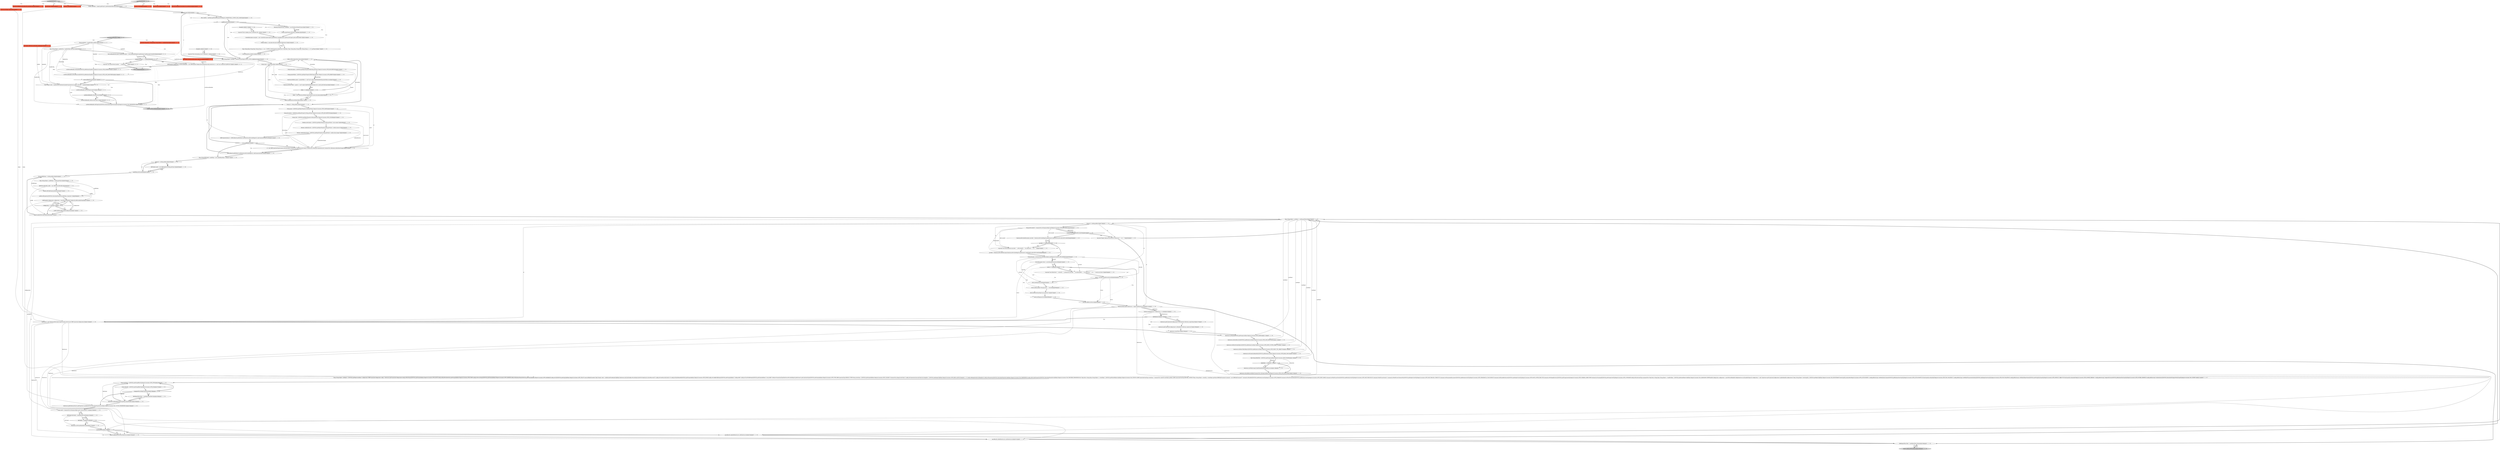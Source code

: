 digraph {
122 [style = filled, label = "String handlerId = handlerObject.getKey()@@@3@@@['0', '0', '1']", fillcolor = white, shape = ellipse image = "AAA0AAABBB3BBB"];
32 [style = filled, label = "DataSourceProviderDescriptor provider = DataSourceProviderRegistry.getInstance().getDataSourceProvider(dsProviderID)@@@85@@@['1', '1', '0']", fillcolor = white, shape = ellipse image = "AAA0AAABBB1BBB"];
21 [style = filled, label = "provider.addDriver(driver)@@@99@@@['1', '1', '0']", fillcolor = white, shape = ellipse image = "AAA0AAABBB1BBB"];
24 [style = filled, label = "String credJson = encrypter.decrypt(credBuffer.toByteArray())@@@16@@@['1', '1', '0']", fillcolor = white, shape = ellipse image = "AAA0AAABBB1BBB"];
106 [style = filled, label = "parseDataSources['0', '1', '0']", fillcolor = lightgray, shape = diamond image = "AAA0AAABBB2BBB"];
91 [style = filled, label = "registry.updateNetworkProfile(profile)@@@75@@@['1', '1', '0']", fillcolor = white, shape = ellipse image = "AAA0AAABBB1BBB"];
17 [style = filled, label = "dataSource.setVirtualModel(dbvModel)@@@197@@@['1', '1', '0']", fillcolor = white, shape = ellipse image = "AAA0AAABBB1BBB"];
78 [style = filled, label = "driver == null@@@92@@@['1', '1', '0']", fillcolor = white, shape = diamond image = "AAA0AAABBB1BBB"];
127 [style = filled, label = "!passwordReadCanceled@@@14@@@['0', '0', '1']", fillcolor = white, shape = diamond image = "AAA0AAABBB3BBB"];
114 [style = filled, label = "log.warn(\"Can't find network handler '\" + handlerId + \"'\")@@@7@@@['0', '0', '1']", fillcolor = white, shape = ellipse image = "AAA0AAABBB3BBB"];
116 [style = filled, label = "curNetworkHandler.setUserName(creds(0()@@@16@@@['0', '0', '1']", fillcolor = white, shape = ellipse image = "AAA0AAABBB3BBB"];
58 [style = filled, label = "boolean refresh@@@2@@@['1', '0', '0']", fillcolor = tomato, shape = box image = "AAA0AAABBB1BBB"];
124 [style = filled, label = "Map<String,Object> handlerCfg = handlerObject.getValue()@@@4@@@['0', '0', '1']", fillcolor = white, shape = ellipse image = "AAA0AAABBB3BBB"];
72 [style = filled, label = "Map<String,Map<String,Map<String,String>>> res = CONFIG_GSON.fromJson(credJson,new TypeToken<Map<String,Map<String,Map<String,String>>>>(){}.getType())@@@17@@@['1', '1', '0']", fillcolor = white, shape = ellipse image = "AAA0AAABBB1BBB"];
76 [style = filled, label = "!CommonUtils.isEmpty(typeName)@@@188@@@['1', '1', '0']", fillcolor = white, shape = diamond image = "AAA0AAABBB1BBB"];
9 [style = filled, label = "String driverId = CommonUtils.toString(conObject.get(RegistryConstants.ATTR_DRIVER))@@@90@@@['1', '1', '0']", fillcolor = white, shape = ellipse image = "AAA0AAABBB1BBB"];
11 [style = filled, label = "String typeName = JSONUtils.getString(filterCfg,RegistryConstants.ATTR_TYPE)@@@186@@@['1', '1', '0']", fillcolor = white, shape = ellipse image = "AAA0AAABBB1BBB"];
115 [style = filled, label = "curNetworkHandler.setEnabled(JSONUtils.getBoolean(handlerCfg,RegistryConstants.ATTR_ENABLED))@@@12@@@['0', '0', '1']", fillcolor = white, shape = ellipse image = "AAA0AAABBB3BBB"];
98 [style = filled, label = "boolean refresh@@@2@@@['1', '1', '0']", fillcolor = tomato, shape = box image = "AAA0AAABBB1BBB"];
73 [style = filled, label = "provider == null@@@86@@@['1', '1', '0']", fillcolor = white, shape = diamond image = "AAA0AAABBB1BBB"];
28 [style = filled, label = "InputStream is@@@2@@@['1', '0', '0']", fillcolor = tomato, shape = box image = "AAA0AAABBB1BBB"];
59 [style = filled, label = "String id = ctMap.getKey()@@@44@@@['1', '1', '0']", fillcolor = white, shape = ellipse image = "AAA0AAABBB1BBB"];
111 [style = filled, label = "NetworkHandlerDescriptor handlerDescriptor = NetworkHandlerRegistry.getInstance().getDescriptor(handlerId)@@@5@@@['0', '0', '1']", fillcolor = white, shape = ellipse image = "AAA0AAABBB3BBB"];
51 [style = filled, label = "DBSObjectFilter filter = readObjectFiler(ctMap)@@@208@@@['1', '1', '0']", fillcolor = white, shape = ellipse image = "AAA0AAABBB1BBB"];
61 [style = filled, label = "registry.addDataSourceFolder(folder)@@@37@@@['1', '1', '0']", fillcolor = white, shape = ellipse image = "AAA0AAABBB1BBB"];
71 [style = filled, label = "provider = (DataSourceProviderDescriptor)DataSourceProviderRegistry.getInstance().makeFakeProvider(dsProviderID)@@@88@@@['1', '1', '0']", fillcolor = white, shape = ellipse image = "AAA0AAABBB1BBB"];
121 [style = filled, label = "curNetworkHandler.setProperties(JSONUtils.deserializeProperties(handlerCfg,RegistryConstants.TAG_PROPERTIES))@@@21@@@['0', '0', '1']", fillcolor = white, shape = ellipse image = "AAA0AAABBB3BBB"];
44 [style = filled, label = "Boolean confirmDataChange = JSONUtils.getObjectProperty(ctMap.getValue(),\"confirm-data-change\")@@@50@@@['1', '1', '0']", fillcolor = white, shape = ellipse image = "AAA0AAABBB1BBB"];
10 [style = filled, label = "driver.setDescription(\"Missing driver \" + driverId)@@@96@@@['1', '1', '0']", fillcolor = white, shape = ellipse image = "AAA0AAABBB1BBB"];
29 [style = filled, label = "final String folderPath = JSONUtils.getString(conObject,RegistryConstants.ATTR_FOLDER)@@@116@@@['1', '1', '0']", fillcolor = white, shape = ellipse image = "AAA0AAABBB1BBB"];
16 [style = filled, label = "dataSource.getPreferenceStore().getProperties().putAll(JSONUtils.deserializeProperties(conObject,RegistryConstants.TAG_CUSTOM_PROPERTIES))@@@193@@@['1', '1', '0']", fillcolor = white, shape = ellipse image = "AAA0AAABBB1BBB"];
48 [style = filled, label = "registry.addSavedFilter(filter)@@@209@@@['1', '1', '0']", fillcolor = lightgray, shape = ellipse image = "AAA0AAABBB1BBB"];
79 [style = filled, label = "IFile credFile = mdFolder.getFile(DBPDataSourceRegistry.CREDENTIALS_CONFIG_FILE_NAME)@@@5@@@['1', '1', '0']", fillcolor = white, shape = ellipse image = "AAA0AAABBB1BBB"];
104 [style = filled, label = "driver = provider.createDriver(driverId)@@@94@@@['1', '1', '0']", fillcolor = white, shape = ellipse image = "AAA0AAABBB1BBB"];
100 [style = filled, label = "String id = vmMap.getKey()@@@59@@@['1', '1', '0']", fillcolor = white, shape = ellipse image = "AAA0AAABBB1BBB"];
118 [style = filled, label = "@Nullable DBWNetworkProfile profile@@@2@@@['0', '0', '1']", fillcolor = tomato, shape = box image = "AAA0AAABBB3BBB"];
102 [style = filled, label = "folderPath != null@@@117@@@['1', '1', '0']", fillcolor = white, shape = diamond image = "AAA0AAABBB1BBB"];
0 [style = filled, label = "profile.setProperties(JSONUtils.deserializeProperties(profileMap,\"properties\"))@@@68@@@['1', '1', '0']", fillcolor = white, shape = ellipse image = "AAA0AAABBB1BBB"];
90 [style = filled, label = "parseResults.updatedDataSources.add(dataSource)@@@204@@@['1', '1', '0']", fillcolor = white, shape = ellipse image = "AAA0AAABBB1BBB"];
18 [style = filled, label = "driver.setTemporary(true)@@@98@@@['1', '1', '0']", fillcolor = white, shape = ellipse image = "AAA0AAABBB1BBB"];
37 [style = filled, label = "credFile.exists()@@@6@@@['1', '1', '0']", fillcolor = white, shape = diamond image = "AAA0AAABBB1BBB"];
77 [style = filled, label = "String parentFolder = JSONUtils.getObjectProperty(folderMap.getValue(),RegistryConstants.ATTR_PARENT)@@@32@@@['1', '1', '0']", fillcolor = white, shape = ellipse image = "AAA0AAABBB1BBB"];
57 [style = filled, label = "String objectID = JSONUtils.getString(filterCfg,RegistryConstants.ATTR_ID)@@@187@@@['1', '1', '0']", fillcolor = white, shape = ellipse image = "AAA0AAABBB1BBB"];
96 [style = filled, label = "DBWHandlerConfiguration configuration = parseNetworkHandlerConfig(null,profile,handlerMap)@@@70@@@['1', '1', '0']", fillcolor = white, shape = ellipse image = "AAA0AAABBB1BBB"];
60 [style = filled, label = "dataSource.getConnectionConfiguration().setHandlers(Collections.emptyList())@@@108@@@['1', '1', '0']", fillcolor = white, shape = ellipse image = "AAA0AAABBB1BBB"];
19 [style = filled, label = "dataSource.setName(JSONUtils.getString(conObject,RegistryConstants.ATTR_NAME))@@@111@@@['1', '1', '0']", fillcolor = white, shape = ellipse image = "AAA0AAABBB1BBB"];
1 [style = filled, label = "dataSource.setFolder(registry.findFolderByPath(folderPath,true))@@@118@@@['1', '1', '0']", fillcolor = white, shape = ellipse image = "AAA0AAABBB1BBB"];
49 [style = filled, label = "ByteArrayOutputStream credBuffer = new ByteArrayOutputStream()@@@7@@@['1', '1', '0']", fillcolor = white, shape = ellipse image = "AAA0AAABBB1BBB"];
99 [style = filled, label = "log.error(\"Error decrypting secure credentials\",e)@@@23@@@['1', '1', '0']", fillcolor = white, shape = ellipse image = "AAA0AAABBB1BBB"];
47 [style = filled, label = "configuration != null@@@71@@@['1', '1', '0']", fillcolor = white, shape = diamond image = "AAA0AAABBB1BBB"];
23 [style = filled, label = "log.error(\"Error reading secure credentials file\",e)@@@12@@@['1', '1', '0']", fillcolor = white, shape = ellipse image = "AAA0AAABBB1BBB"];
88 [style = filled, label = "Boolean autoCommit = JSONUtils.getObjectProperty(ctMap.getValue(),\"auto-commit\")@@@48@@@['1', '1', '0']", fillcolor = white, shape = ellipse image = "AAA0AAABBB1BBB"];
64 [style = filled, label = "CommonUtils.isEmpty(dsProviderID)@@@81@@@['1', '1', '0']", fillcolor = white, shape = diamond image = "AAA0AAABBB1BBB"];
85 [style = filled, label = "registry.addDataSourceToList(dataSource)@@@200@@@['1', '1', '0']", fillcolor = white, shape = ellipse image = "AAA0AAABBB1BBB"];
84 [style = filled, label = "dataSource.updateObjectFilter(typeName,objectID,filter)@@@190@@@['1', '1', '0']", fillcolor = white, shape = ellipse image = "AAA0AAABBB1BBB"];
119 [style = filled, label = "curNetworkHandler.setSavePassword(JSONUtils.getBoolean(handlerCfg,RegistryConstants.ATTR_SAVE_PASSWORD))@@@13@@@['0', '0', '1']", fillcolor = white, shape = ellipse image = "AAA0AAABBB3BBB"];
2 [style = filled, label = "mdFolder.exists()@@@4@@@['1', '1', '0']", fillcolor = white, shape = diamond image = "AAA0AAABBB1BBB"];
65 [style = filled, label = "Boolean confirmExecute = JSONUtils.getObjectProperty(ctMap.getValue(),\"confirm-execute\")@@@49@@@['1', '1', '0']", fillcolor = white, shape = ellipse image = "AAA0AAABBB1BBB"];
67 [style = filled, label = "boolean newDataSource = (dataSource == null)@@@102@@@['1', '1', '0']", fillcolor = white, shape = ellipse image = "AAA0AAABBB1BBB"];
62 [style = filled, label = "folder.setDescription(description)@@@40@@@['1', '1', '0']", fillcolor = white, shape = ellipse image = "AAA0AAABBB1BBB"];
40 [style = filled, label = "ContentEncrypter encrypter = new ContentEncrypter(registry.getPlatform().getApplication().getSecureStorage().getLocalSecretKey())@@@14@@@['1', '1', '0']", fillcolor = white, shape = ellipse image = "AAA0AAABBB1BBB"];
108 [style = filled, label = "InputStream is@@@2@@@['0', '1', '0']", fillcolor = tomato, shape = box image = "AAA0AAABBB2BBB"];
117 [style = filled, label = "curNetworkHandler.isSavePassword()@@@17@@@['0', '0', '1']", fillcolor = white, shape = diamond image = "AAA0AAABBB3BBB"];
113 [style = filled, label = "parseNetworkHandlerConfig['0', '0', '1']", fillcolor = lightgray, shape = diamond image = "AAA0AAABBB3BBB"];
63 [style = filled, label = "profile.updateConfiguration(configuration)@@@72@@@['1', '1', '0']", fillcolor = white, shape = ellipse image = "AAA0AAABBB1BBB"];
46 [style = filled, label = "String id = conMap.getKey()@@@79@@@['1', '1', '0']", fillcolor = white, shape = ellipse image = "AAA0AAABBB1BBB"];
25 [style = filled, label = "dataSource.setShowUtilityObjects(JSONUtils.getBoolean(conObject,RegistryConstants.ATTR_SHOW_UTIL_OBJECTS))@@@114@@@['1', '1', '0']", fillcolor = white, shape = ellipse image = "AAA0AAABBB1BBB"];
80 [style = filled, label = "DBPConnectionType ct = DBWorkbench.getPlatform().getDataSourceProviderRegistry().getConnectionType(id,null)@@@51@@@['1', '1', '0']", fillcolor = white, shape = ellipse image = "AAA0AAABBB1BBB"];
34 [style = filled, label = "DataSourceFolder folder = parent == null? registry.findFolderByPath(name,true): parent.getChild(name)@@@34@@@['1', '1', '0']", fillcolor = white, shape = ellipse image = "AAA0AAABBB1BBB"];
69 [style = filled, label = "log.warn(\"Can't find datasource provider \" + dsProviderID + \" for datasource '\" + id + \"'\")@@@87@@@['1', '1', '0']", fillcolor = white, shape = ellipse image = "AAA0AAABBB1BBB"];
50 [style = filled, label = "folder == null@@@35@@@['1', '1', '0']", fillcolor = white, shape = diamond image = "AAA0AAABBB1BBB"];
43 [style = filled, label = "{Map<String,Object> cfgObject = JSONUtils.getObject(conObject,\"configuration\")DBPConnectionConfiguration config = dataSource.getConnectionConfiguration()config.setHostName(JSONUtils.getString(cfgObject,RegistryConstants.ATTR_HOST))config.setHostPort(JSONUtils.getString(cfgObject,RegistryConstants.ATTR_PORT))config.setServerName(JSONUtils.getString(cfgObject,RegistryConstants.ATTR_SERVER))config.setDatabaseName(JSONUtils.getString(cfgObject,RegistryConstants.ATTR_DATABASE))config.setUrl(JSONUtils.getString(cfgObject,RegistryConstants.ATTR_URL))if (!passwordReadCanceled) {final String(( creds = readSecuredCredentials(cfgObject,dataSource,null,null)config.setUserName(creds(0()if (dataSource.isSavePassword()) {config.setUserPassword(creds(1()}}config.setClientHomeId(JSONUtils.getString(cfgObject,RegistryConstants.ATTR_HOME))config.setConfigProfileName(JSONUtils.getString(cfgObject,\"config-profile\"))config.setUserProfileName(JSONUtils.getString(cfgObject,\"user-profile\"))config.setConnectionType(DataSourceProviderRegistry.getInstance().getConnectionType(JSONUtils.getString(cfgObject,RegistryConstants.ATTR_TYPE),DBPConnectionType.DEFAULT_TYPE))String colorValue = JSONUtils.getString(cfgObject,RegistryConstants.ATTR_COLOR)if (!CommonUtils.isEmpty(colorValue)) {config.setConnectionColor(colorValue)}int keepAlive = JSONUtils.getInteger(cfgObject,RegistryConstants.ATTR_KEEP_ALIVE)if (keepAlive > 0) {config.setKeepAliveInterval(keepAlive)}config.setProperties(JSONUtils.deserializeProperties(cfgObject,RegistryConstants.TAG_PROPERTIES))config.setProviderProperties(JSONUtils.deserializeProperties(cfgObject,RegistryConstants.TAG_PROVIDER_PROPERTIES))for (Map.Entry<String,Map<String,Object>> eventObject : JSONUtils.getNestedObjects(cfgObject,RegistryConstants.TAG_EVENTS)){DBPConnectionEventType eventType = CommonUtils.valueOf(,eventObject.getKey(),DBPConnectionEventType.BEFORE_CONNECT)Map<String,Object> eventCfg = eventObject.getValue()DBRShellCommand command = new DBRShellCommand(\"\")command.setEnabled(JSONUtils.getBoolean(eventCfg,RegistryConstants.ATTR_ENABLED))command.setShowProcessPanel(JSONUtils.getBoolean(eventCfg,RegistryConstants.ATTR_SHOW_PANEL))command.setWaitProcessFinish(JSONUtils.getBoolean(eventCfg,RegistryConstants.ATTR_WAIT_PROCESS))if (command.isWaitProcessFinish()) {command.setWaitProcessTimeoutMs(JSONUtils.getInteger(eventCfg,RegistryConstants.ATTR_WAIT_PROCESS_TIMEOUT))}command.setTerminateAtDisconnect(JSONUtils.getBoolean(eventCfg,RegistryConstants.ATTR_TERMINATE_AT_DISCONNECT))command.setPauseAfterExecute(JSONUtils.getInteger(eventCfg,RegistryConstants.ATTR_PAUSE_AFTER_EXECUTE))command.setWorkingDirectory(JSONUtils.getString(eventCfg,RegistryConstants.ATTR_WORKING_DIRECTORY))command.setCommand(JSONUtils.getString(eventCfg,RegistryConstants.ATTR_COMMAND))config.setEvent(eventType,command)}for (Map.Entry<String,Map<String,Object>> handlerObject : JSONUtils.getNestedObjects(cfgObject,RegistryConstants.TAG_HANDLERS)){DBWHandlerConfiguration configuration = parseNetworkHandlerConfig(dataSource,null,handlerObject)if (configuration != null) {dataSource.getConnectionConfiguration().updateHandler(configuration)}}Map<String,Object> bootstrapCfg = JSONUtils.getObject(cfgObject,RegistryConstants.TAG_BOOTSTRAP)if (bootstrapCfg.containsKey(RegistryConstants.ATTR_AUTOCOMMIT)) {config.getBootstrap().setDefaultAutoCommit(JSONUtils.getBoolean(bootstrapCfg,RegistryConstants.ATTR_AUTOCOMMIT))}if (bootstrapCfg.containsKey(RegistryConstants.ATTR_TXN_ISOLATION)) {config.getBootstrap().setDefaultTransactionIsolation(JSONUtils.getInteger(bootstrapCfg,RegistryConstants.ATTR_TXN_ISOLATION))}config.getBootstrap().setDefaultObjectName(JSONUtils.getString(bootstrapCfg,RegistryConstants.ATTR_DEFAULT_OBJECT))if (bootstrapCfg.containsKey(RegistryConstants.ATTR_IGNORE_ERRORS)) {config.getBootstrap().setIgnoreErrors(JSONUtils.getBoolean(bootstrapCfg,RegistryConstants.ATTR_IGNORE_ERRORS))}config.getBootstrap().setInitQueries(JSONUtils.deserializeStringList(bootstrapCfg,RegistryConstants.TAG_QUERY))}@@@121@@@['1', '1', '0']", fillcolor = white, shape = ellipse image = "AAA0AAABBB1BBB"];
33 [style = filled, label = "Map<String,DBVModel> modelMap = new LinkedHashMap<>()@@@57@@@['1', '1', '0']", fillcolor = white, shape = ellipse image = "AAA0AAABBB1BBB"];
95 [style = filled, label = "ct == null@@@52@@@['1', '1', '0']", fillcolor = white, shape = diamond image = "AAA0AAABBB1BBB"];
123 [style = filled, label = "curNetworkHandler.setPassword(creds(1()@@@18@@@['0', '0', '1']", fillcolor = white, shape = ellipse image = "AAA0AAABBB3BBB"];
12 [style = filled, label = "ct = new DBPConnectionType(id,name,color,description,CommonUtils.toBoolean(autoCommit),CommonUtils.toBoolean(confirmExecute),CommonUtils.toBoolean(confirmDataChange))@@@53@@@['1', '1', '0']", fillcolor = white, shape = ellipse image = "AAA0AAABBB1BBB"];
68 [style = filled, label = "Exception e@@@11@@@['1', '1', '0']", fillcolor = white, shape = diamond image = "AAA0AAABBB1BBB"];
15 [style = filled, label = "modelMap.put(id,model)@@@61@@@['1', '1', '0']", fillcolor = white, shape = ellipse image = "AAA0AAABBB1BBB"];
105 [style = filled, label = "DataSourceOrigin origin@@@2@@@['0', '1', '0']", fillcolor = tomato, shape = box image = "AAA0AAABBB2BBB"];
83 [style = filled, label = "log.warn(\"Empty datasource provider for datasource '\" + id + \"'\")@@@82@@@['1', '1', '0']", fillcolor = white, shape = ellipse image = "AAA0AAABBB1BBB"];
27 [style = filled, label = "IFolder mdFolder = registry.getProject().getMetadataFolder(false)@@@3@@@['1', '1', '0']", fillcolor = white, shape = ellipse image = "AAA0AAABBB1BBB"];
38 [style = filled, label = "dataSource.setConnectionReadOnly(JSONUtils.getBoolean(conObject,RegistryConstants.ATTR_READ_ONLY))@@@115@@@['1', '1', '0']", fillcolor = white, shape = ellipse image = "AAA0AAABBB1BBB"];
75 [style = filled, label = "String dsProviderID = CommonUtils.toString(conObject.get(RegistryConstants.ATTR_PROVIDER))@@@80@@@['1', '1', '0']", fillcolor = white, shape = ellipse image = "AAA0AAABBB1BBB"];
39 [style = filled, label = "dataSource.clearFilters()@@@109@@@['1', '1', '0']", fillcolor = white, shape = ellipse image = "AAA0AAABBB1BBB"];
110 [style = filled, label = "@Nullable DataSourceDescriptor dataSource@@@2@@@['0', '0', '1']", fillcolor = tomato, shape = box image = "AAA0AAABBB3BBB"];
36 [style = filled, label = "log.warn(\"Can't find driver \" + driverId + \" in datasource provider \" + provider.getId() + \" for datasource '\" + id + \"'. Create new driver\")@@@93@@@['1', '1', '0']", fillcolor = white, shape = ellipse image = "AAA0AAABBB1BBB"];
66 [style = filled, label = "newDataSource@@@199@@@['1', '1', '0']", fillcolor = white, shape = diamond image = "AAA0AAABBB1BBB"];
74 [style = filled, label = "DBWorkbench.getPlatform().getDataSourceProviderRegistry().addConnectionType(ct)@@@54@@@['1', '1', '0']", fillcolor = white, shape = ellipse image = "AAA0AAABBB1BBB"];
120 [style = filled, label = "DBWHandlerConfiguration curNetworkHandler = new DBWHandlerConfiguration(handlerDescriptor,dataSource == null? null: dataSource.getDriver())@@@11@@@['0', '0', '1']", fillcolor = white, shape = ellipse image = "AAA0AAABBB3BBB"];
45 [style = filled, label = "String description = JSONUtils.getObjectProperty(folderMap.getValue(),RegistryConstants.ATTR_DESCRIPTION)@@@31@@@['1', '1', '0']", fillcolor = white, shape = ellipse image = "AAA0AAABBB1BBB"];
93 [style = filled, label = "folder = new DataSourceFolder(registry,parent,name,description)@@@36@@@['1', '1', '0']", fillcolor = white, shape = ellipse image = "AAA0AAABBB1BBB"];
56 [style = filled, label = "dataSource.setShowSystemObjects(JSONUtils.getBoolean(conObject,RegistryConstants.ATTR_SHOW_SYSTEM_OBJECTS))@@@113@@@['1', '1', '0']", fillcolor = white, shape = ellipse image = "AAA0AAABBB1BBB"];
126 [style = filled, label = "@NotNull Map.Entry<String,Map<String,Object>> handlerObject@@@2@@@['0', '0', '1']", fillcolor = tomato, shape = box image = "AAA0AAABBB3BBB"];
20 [style = filled, label = "parseDataSources['1', '0', '0']", fillcolor = lightgray, shape = diamond image = "AAA0AAABBB1BBB"];
14 [style = filled, label = "profile.setProfileName(profileName)@@@67@@@['1', '1', '0']", fillcolor = white, shape = ellipse image = "AAA0AAABBB1BBB"];
6 [style = filled, label = "dbvModel != null@@@196@@@['1', '1', '0']", fillcolor = white, shape = diamond image = "AAA0AAABBB1BBB"];
125 [style = filled, label = "handlerDescriptor == null@@@6@@@['0', '0', '1']", fillcolor = white, shape = diamond image = "AAA0AAABBB3BBB"];
42 [style = filled, label = "secureProperties.putAll(res)@@@20@@@['1', '1', '0']", fillcolor = white, shape = ellipse image = "AAA0AAABBB1BBB"];
30 [style = filled, label = "Map<String,Object> conObject = conMap.getValue()@@@78@@@['1', '1', '0']", fillcolor = white, shape = ellipse image = "AAA0AAABBB1BBB"];
81 [style = filled, label = "driver.setDriverClassName(\"java.sql.Driver\")@@@97@@@['1', '1', '0']", fillcolor = white, shape = ellipse image = "AAA0AAABBB1BBB"];
128 [style = filled, label = "return curNetworkHandler@@@22@@@['0', '0', '1']", fillcolor = lightgray, shape = ellipse image = "AAA0AAABBB3BBB"];
82 [style = filled, label = "DataSourceRegistry.ParseResults parseResults@@@2@@@['1', '0', '0']", fillcolor = tomato, shape = box image = "AAA0AAABBB1BBB"];
112 [style = filled, label = "return null@@@8@@@['0', '0', '1']", fillcolor = lightgray, shape = ellipse image = "AAA0AAABBB3BBB"];
22 [style = filled, label = "DBVModel dbvModel = modelMap.get(vmID)@@@195@@@['1', '1', '0']", fillcolor = white, shape = ellipse image = "AAA0AAABBB1BBB"];
101 [style = filled, label = "newDataSource@@@103@@@['1', '1', '0']", fillcolor = white, shape = diamond image = "AAA0AAABBB1BBB"];
97 [style = filled, label = "String color = JSONUtils.getObjectProperty(ctMap.getValue(),RegistryConstants.ATTR_COLOR)@@@47@@@['1', '1', '0']", fillcolor = white, shape = ellipse image = "AAA0AAABBB1BBB"];
70 [style = filled, label = "String name = folderMap.getKey()@@@30@@@['1', '1', '0']", fillcolor = white, shape = ellipse image = "AAA0AAABBB1BBB"];
87 [style = filled, label = "DBSObjectFilter filter = readObjectFiler(filterCfg)@@@189@@@['1', '1', '0']", fillcolor = white, shape = ellipse image = "AAA0AAABBB1BBB"];
26 [style = filled, label = "String profileName = vmMap.getKey()@@@64@@@['1', '1', '0']", fillcolor = white, shape = ellipse image = "AAA0AAABBB1BBB"];
53 [style = filled, label = "IOUtils.copyStream(crdStream,credBuffer)@@@9@@@['1', '1', '0']", fillcolor = white, shape = ellipse image = "AAA0AAABBB1BBB"];
7 [style = filled, label = "String name = JSONUtils.getObjectProperty(ctMap.getValue(),RegistryConstants.ATTR_NAME)@@@45@@@['1', '1', '0']", fillcolor = white, shape = ellipse image = "AAA0AAABBB1BBB"];
103 [style = filled, label = "dataSource.setSavePassword(JSONUtils.getBoolean(conObject,RegistryConstants.ATTR_SAVE_PASSWORD))@@@112@@@['1', '1', '0']", fillcolor = white, shape = ellipse image = "AAA0AAABBB1BBB"];
35 [style = filled, label = "DataSourceFolder parent = parentFolder == null? null: registry.findFolderByPath(parentFolder,true)@@@33@@@['1', '1', '0']", fillcolor = white, shape = ellipse image = "AAA0AAABBB1BBB"];
94 [style = filled, label = "String description = JSONUtils.getObjectProperty(ctMap.getValue(),RegistryConstants.ATTR_DESCRIPTION)@@@46@@@['1', '1', '0']", fillcolor = white, shape = ellipse image = "AAA0AAABBB1BBB"];
54 [style = filled, label = "DBWNetworkProfile profile = new DBWNetworkProfile()@@@66@@@['1', '1', '0']", fillcolor = white, shape = ellipse image = "AAA0AAABBB1BBB"];
5 [style = filled, label = "Map<String,Object> jsonMap = JSONUtils.parseMap(CONFIG_GSON,configReader)@@@28@@@['1', '1', '0']", fillcolor = white, shape = ellipse image = "AAA0AAABBB1BBB"];
52 [style = filled, label = "Exception e@@@22@@@['1', '1', '0']", fillcolor = white, shape = diamond image = "AAA0AAABBB1BBB"];
92 [style = filled, label = "DriverDescriptor driver = provider.getDriver(driverId)@@@91@@@['1', '1', '0']", fillcolor = white, shape = ellipse image = "AAA0AAABBB1BBB"];
41 [style = filled, label = "DBVModel model = new DBVModel(id,vmMap.getValue())@@@60@@@['1', '1', '0']", fillcolor = white, shape = ellipse image = "AAA0AAABBB1BBB"];
109 [style = filled, label = "final String(( creds = readSecuredCredentials(handlerCfg,dataSource,profile,\"network/\" + handlerId)@@@15@@@['0', '0', '1']", fillcolor = white, shape = ellipse image = "AAA0AAABBB3BBB"];
107 [style = filled, label = "DataSourceRegistry.ParseResults parseResults@@@2@@@['0', '1', '0']", fillcolor = tomato, shape = box image = "AAA0AAABBB2BBB"];
86 [style = filled, label = "dataSource.setLockPasswordHash(CommonUtils.toString(conObject.get(RegistryConstants.ATTR_LOCK_PASSWORD)))@@@120@@@['1', '1', '0']", fillcolor = white, shape = ellipse image = "AAA0AAABBB1BBB"];
4 [style = filled, label = "dataSource.getConnectionConfiguration().setProperties(Collections.emptyMap())@@@107@@@['1', '1', '0']", fillcolor = white, shape = ellipse image = "AAA0AAABBB1BBB"];
3 [style = filled, label = "String vmID = CommonUtils.toString(conObject.get(\"virtual-model-id\"),id)@@@194@@@['1', '1', '0']", fillcolor = white, shape = ellipse image = "AAA0AAABBB1BBB"];
89 [style = filled, label = "DataSourceDescriptor dataSource = registry.getDataSource(id)@@@101@@@['1', '1', '0']", fillcolor = white, shape = ellipse image = "AAA0AAABBB1BBB"];
55 [style = filled, label = "driver.setName(driverId)@@@95@@@['1', '1', '0']", fillcolor = white, shape = ellipse image = "AAA0AAABBB1BBB"];
13 [style = filled, label = "parseResults.addedDataSources.add(dataSource)@@@201@@@['1', '1', '0']", fillcolor = white, shape = ellipse image = "AAA0AAABBB1BBB"];
8 [style = filled, label = "dataSource = new DataSourceDescriptor(registry,origin,id,driver,new DBPConnectionConfiguration())@@@104@@@['1', '1', '0']", fillcolor = white, shape = ellipse image = "AAA0AAABBB1BBB"];
31 [style = filled, label = "Map<String,Object> profileMap = vmMap.getValue()@@@65@@@['1', '1', '0']", fillcolor = white, shape = ellipse image = "AAA0AAABBB1BBB"];
51->48 [style = bold, label=""];
35->93 [style = solid, label="parent"];
74->59 [style = bold, label=""];
31->54 [style = bold, label=""];
76->16 [style = bold, label=""];
20->27 [style = bold, label=""];
43->11 [style = bold, label=""];
101->8 [style = dotted, label="true"];
106->105 [style = dotted, label="true"];
102->1 [style = bold, label=""];
8->43 [style = solid, label="dataSource"];
101->39 [style = dotted, label="false"];
101->8 [style = bold, label=""];
109->116 [style = bold, label=""];
41->15 [style = bold, label=""];
46->36 [style = solid, label="id"];
61->70 [style = bold, label=""];
7->94 [style = bold, label=""];
2->79 [style = bold, label=""];
75->64 [style = solid, label="dsProviderID"];
104->55 [style = bold, label=""];
73->69 [style = dotted, label="true"];
95->12 [style = bold, label=""];
78->36 [style = dotted, label="true"];
111->120 [style = solid, label="handlerDescriptor"];
11->84 [style = solid, label="typeName"];
111->125 [style = solid, label="handlerDescriptor"];
125->115 [style = dotted, label="false"];
66->90 [style = dotted, label="false"];
125->119 [style = dotted, label="false"];
101->4 [style = bold, label=""];
62->120 [style = dashed, label="0"];
56->25 [style = bold, label=""];
14->0 [style = bold, label=""];
46->75 [style = bold, label=""];
94->12 [style = solid, label="description"];
125->112 [style = dotted, label="true"];
59->12 [style = solid, label="id"];
89->43 [style = solid, label="dataSource"];
78->89 [style = bold, label=""];
98->8 [style = solid, label="origin"];
9->104 [style = solid, label="driverId"];
78->36 [style = bold, label=""];
11->57 [style = bold, label=""];
64->83 [style = dotted, label="true"];
125->121 [style = dotted, label="false"];
5->70 [style = bold, label=""];
54->96 [style = solid, label="profile"];
68->23 [style = dotted, label="true"];
120->115 [style = bold, label=""];
95->12 [style = dotted, label="true"];
83->51 [style = bold, label=""];
96->43 [style = solid, label="configuration"];
15->26 [style = bold, label=""];
71->9 [style = bold, label=""];
69->71 [style = bold, label=""];
109->123 [style = solid, label="creds"];
30->43 [style = solid, label="conObject"];
93->61 [style = solid, label="folder"];
32->73 [style = bold, label=""];
3->22 [style = solid, label="vmID"];
18->21 [style = bold, label=""];
63->91 [style = bold, label=""];
66->13 [style = dotted, label="true"];
89->67 [style = bold, label=""];
106->27 [style = bold, label=""];
124->121 [style = solid, label="handlerCfg"];
95->74 [style = dotted, label="true"];
35->34 [style = bold, label=""];
46->69 [style = solid, label="id"];
8->13 [style = solid, label="dataSource"];
87->84 [style = solid, label="filter"];
54->14 [style = bold, label=""];
20->28 [style = dotted, label="true"];
47->91 [style = bold, label=""];
104->21 [style = solid, label="driver"];
76->87 [style = bold, label=""];
60->39 [style = bold, label=""];
110->109 [style = solid, label="dataSource"];
67->101 [style = solid, label="newDataSource"];
100->41 [style = bold, label=""];
13->51 [style = bold, label=""];
0->96 [style = bold, label=""];
125->114 [style = bold, label=""];
49->53 [style = solid, label="credBuffer"];
125->120 [style = dotted, label="false"];
96->47 [style = bold, label=""];
62->59 [style = bold, label=""];
127->117 [style = dotted, label="true"];
65->12 [style = solid, label="confirmExecute"];
26->14 [style = solid, label="profileName"];
75->71 [style = solid, label="dsProviderID"];
47->63 [style = bold, label=""];
33->100 [style = bold, label=""];
53->40 [style = bold, label=""];
34->50 [style = bold, label=""];
9->92 [style = bold, label=""];
37->53 [style = dotted, label="true"];
75->32 [style = solid, label="dsProviderID"];
92->78 [style = solid, label="driver"];
49->53 [style = bold, label=""];
7->12 [style = solid, label="name"];
36->104 [style = bold, label=""];
125->128 [style = dotted, label="false"];
59->80 [style = solid, label="id"];
24->72 [style = bold, label=""];
106->98 [style = dotted, label="true"];
59->7 [style = bold, label=""];
124->109 [style = solid, label="handlerCfg"];
65->44 [style = bold, label=""];
42->5 [style = bold, label=""];
30->56 [style = solid, label="conObject"];
124->115 [style = solid, label="handlerCfg"];
100->15 [style = solid, label="id"];
84->16 [style = bold, label=""];
114->112 [style = bold, label=""];
57->76 [style = bold, label=""];
52->99 [style = dotted, label="true"];
9->55 [style = solid, label="driverId"];
29->1 [style = solid, label="folderPath"];
73->71 [style = dotted, label="true"];
50->93 [style = dotted, label="true"];
101->4 [style = dotted, label="false"];
6->17 [style = dotted, label="true"];
41->15 [style = solid, label="model"];
8->90 [style = solid, label="dataSource"];
4->60 [style = bold, label=""];
46->89 [style = solid, label="id"];
45->93 [style = solid, label="description"];
70->45 [style = bold, label=""];
54->91 [style = solid, label="profile"];
37->5 [style = bold, label=""];
119->127 [style = bold, label=""];
75->69 [style = solid, label="dsProviderID"];
20->58 [style = dotted, label="true"];
55->10 [style = bold, label=""];
116->117 [style = bold, label=""];
61->59 [style = bold, label=""];
22->6 [style = solid, label="dbvModel"];
3->22 [style = bold, label=""];
35->34 [style = solid, label="parent"];
85->13 [style = bold, label=""];
77->35 [style = bold, label=""];
39->19 [style = bold, label=""];
78->21 [style = dotted, label="true"];
37->24 [style = dotted, label="true"];
80->95 [style = solid, label="ct"];
81->18 [style = bold, label=""];
76->87 [style = dotted, label="true"];
86->43 [style = bold, label=""];
8->19 [style = bold, label=""];
74->33 [style = bold, label=""];
125->127 [style = dotted, label="false"];
66->85 [style = dotted, label="true"];
73->9 [style = bold, label=""];
83->30 [style = bold, label=""];
37->40 [style = dotted, label="true"];
1->86 [style = bold, label=""];
97->12 [style = solid, label="color"];
30->16 [style = solid, label="conObject"];
30->46 [style = bold, label=""];
89->85 [style = solid, label="dataSource"];
113->110 [style = dotted, label="true"];
80->95 [style = bold, label=""];
122->109 [style = solid, label="handlerId"];
22->6 [style = bold, label=""];
50->61 [style = dotted, label="true"];
51->48 [style = solid, label="filter"];
117->123 [style = bold, label=""];
89->67 [style = solid, label="dataSource"];
113->122 [style = bold, label=""];
78->55 [style = dotted, label="true"];
127->116 [style = dotted, label="true"];
104->8 [style = solid, label="driver"];
110->120 [style = solid, label="dataSource"];
100->41 [style = solid, label="id"];
50->62 [style = bold, label=""];
91->26 [style = bold, label=""];
29->102 [style = bold, label=""];
8->85 [style = solid, label="dataSource"];
73->69 [style = bold, label=""];
45->62 [style = solid, label="description"];
67->101 [style = bold, label=""];
78->104 [style = dotted, label="true"];
120->128 [style = solid, label="curNetworkHandler"];
2->37 [style = dotted, label="true"];
9->36 [style = solid, label="driverId"];
113->118 [style = dotted, label="true"];
95->33 [style = bold, label=""];
90->30 [style = bold, label=""];
106->108 [style = dotted, label="true"];
63->96 [style = bold, label=""];
78->81 [style = dotted, label="true"];
122->114 [style = solid, label="handlerId"];
12->74 [style = bold, label=""];
15->100 [style = bold, label=""];
37->125 [style = dashed, label="0"];
91->30 [style = bold, label=""];
101->60 [style = dotted, label="false"];
17->66 [style = bold, label=""];
24->72 [style = solid, label="credJson"];
20->98 [style = dotted, label="true"];
9->92 [style = solid, label="driverId"];
89->13 [style = solid, label="dataSource"];
77->35 [style = solid, label="parentFolder"];
123->121 [style = bold, label=""];
16->3 [style = bold, label=""];
117->123 [style = dotted, label="true"];
125->114 [style = dotted, label="true"];
67->66 [style = solid, label="newDataSource"];
37->42 [style = dotted, label="true"];
121->128 [style = bold, label=""];
92->8 [style = solid, label="driver"];
34->50 [style = solid, label="folder"];
127->109 [style = dotted, label="true"];
30->25 [style = solid, label="conObject"];
64->83 [style = bold, label=""];
92->78 [style = bold, label=""];
23->40 [style = bold, label=""];
115->119 [style = bold, label=""];
44->80 [style = bold, label=""];
37->49 [style = bold, label=""];
72->42 [style = solid, label="res"];
102->1 [style = dotted, label="true"];
113->126 [style = dotted, label="true"];
19->103 [style = bold, label=""];
68->23 [style = bold, label=""];
88->65 [style = bold, label=""];
66->85 [style = bold, label=""];
40->24 [style = bold, label=""];
62->70 [style = bold, label=""];
96->63 [style = solid, label="configuration"];
10->81 [style = bold, label=""];
103->56 [style = bold, label=""];
46->3 [style = solid, label="id"];
87->84 [style = bold, label=""];
90->51 [style = bold, label=""];
45->77 [style = bold, label=""];
124->111 [style = bold, label=""];
127->121 [style = bold, label=""];
44->12 [style = solid, label="confirmDataChange"];
89->90 [style = solid, label="dataSource"];
37->72 [style = dotted, label="true"];
50->62 [style = dotted, label="false"];
47->96 [style = bold, label=""];
79->37 [style = bold, label=""];
32->73 [style = solid, label="provider"];
13->30 [style = bold, label=""];
9->10 [style = solid, label="driverId"];
78->18 [style = dotted, label="true"];
46->83 [style = solid, label="id"];
75->64 [style = bold, label=""];
48->51 [style = bold, label=""];
2->5 [style = bold, label=""];
66->90 [style = bold, label=""];
105->8 [style = solid, label="origin"];
30->29 [style = solid, label="conObject"];
52->99 [style = bold, label=""];
93->61 [style = bold, label=""];
94->97 [style = bold, label=""];
26->31 [style = bold, label=""];
38->29 [style = bold, label=""];
118->109 [style = solid, label="profile"];
102->86 [style = bold, label=""];
6->66 [style = bold, label=""];
106->107 [style = dotted, label="true"];
25->38 [style = bold, label=""];
6->17 [style = bold, label=""];
50->93 [style = bold, label=""];
37->49 [style = dotted, label="true"];
72->42 [style = bold, label=""];
76->11 [style = bold, label=""];
70->93 [style = solid, label="name"];
31->0 [style = solid, label="profileMap"];
95->59 [style = bold, label=""];
88->12 [style = solid, label="autoCommit"];
117->121 [style = bold, label=""];
20->82 [style = dotted, label="true"];
30->103 [style = solid, label="conObject"];
76->84 [style = dotted, label="true"];
30->19 [style = solid, label="conObject"];
29->102 [style = solid, label="folderPath"];
46->8 [style = solid, label="id"];
97->88 [style = bold, label=""];
127->109 [style = bold, label=""];
124->119 [style = solid, label="handlerCfg"];
30->38 [style = solid, label="conObject"];
109->116 [style = solid, label="creds"];
96->47 [style = solid, label="configuration"];
22->17 [style = solid, label="dbvModel"];
125->120 [style = bold, label=""];
78->10 [style = dotted, label="true"];
70->34 [style = solid, label="name"];
47->63 [style = dotted, label="true"];
122->124 [style = bold, label=""];
99->5 [style = bold, label=""];
64->32 [style = bold, label=""];
21->89 [style = bold, label=""];
84->11 [style = bold, label=""];
2->79 [style = dotted, label="true"];
57->84 [style = solid, label="objectID"];
122->111 [style = solid, label="handlerId"];
111->125 [style = bold, label=""];
12->74 [style = solid, label="ct"];
27->2 [style = bold, label=""];
}
